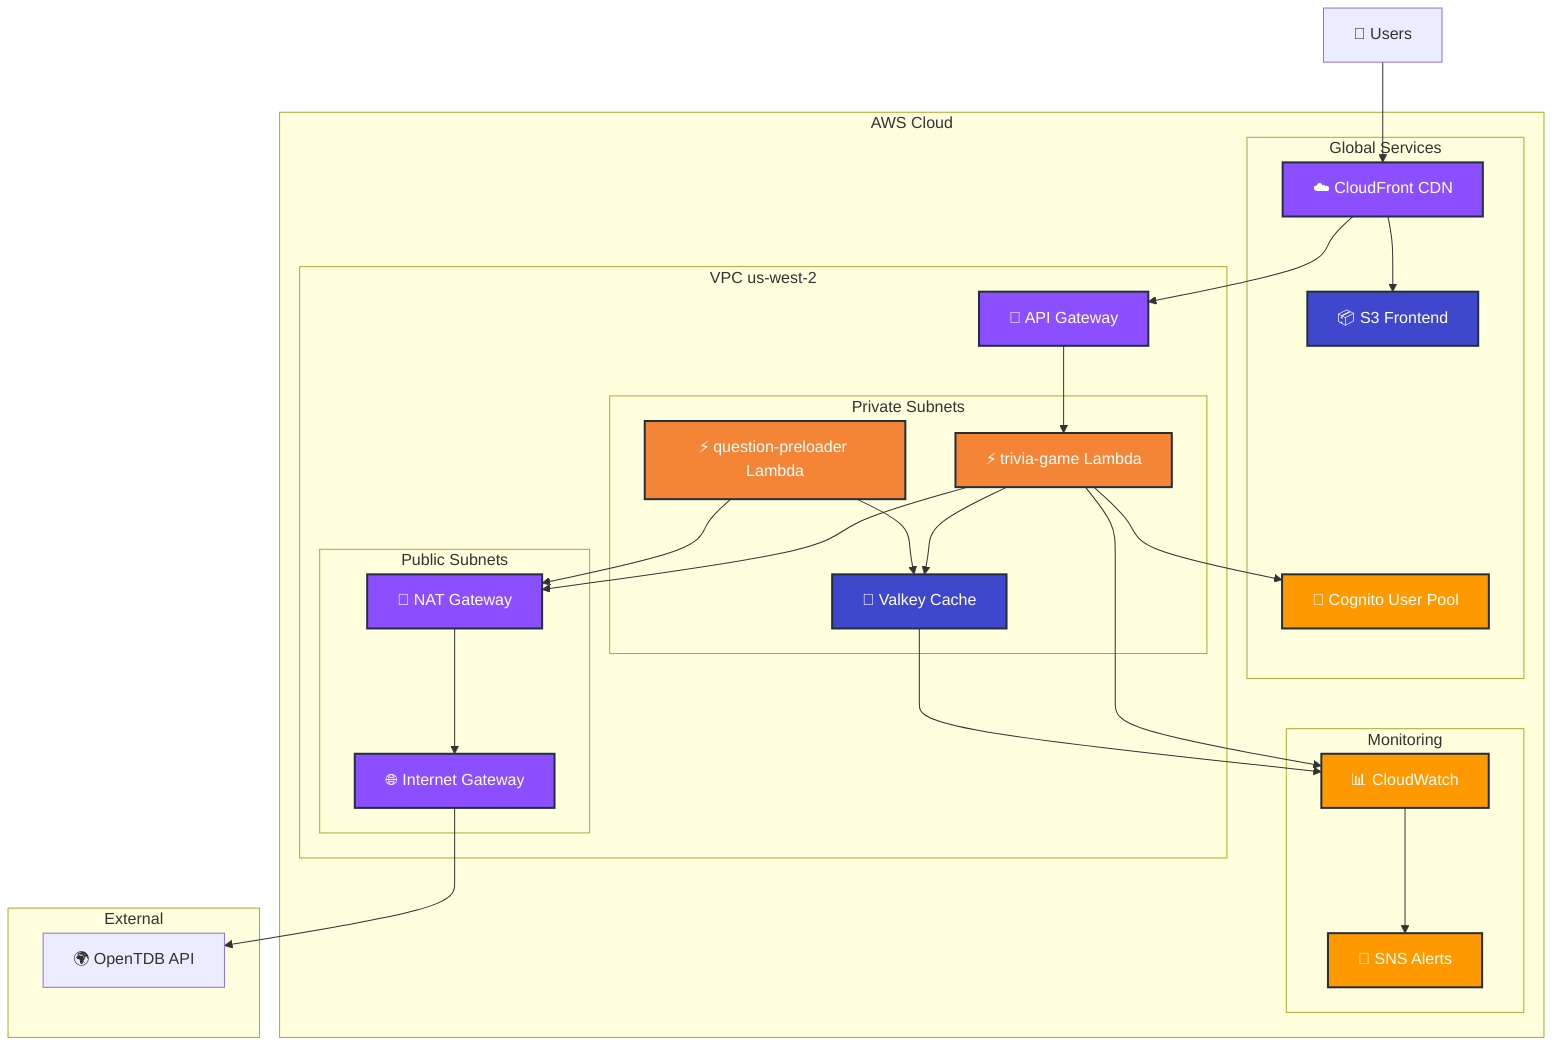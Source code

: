 graph TB
    Users[👥 Users] --> CloudFront[☁️ CloudFront CDN]
    
    subgraph "AWS Cloud"
        subgraph "Global Services"
            CloudFront --> S3[📦 S3 Frontend]
            Cognito[🔐 Cognito User Pool]
        end
        
        subgraph "VPC us-west-2"
            subgraph "Public Subnets"
                IGW[🌐 Internet Gateway]
                NAT[🔄 NAT Gateway]
            end
            
            subgraph "Private Subnets"
                Lambda1[⚡ trivia-game Lambda]
                Lambda2[⚡ question-preloader Lambda]
                Valkey[💾 Valkey Cache]
            end
            
            API[🔌 API Gateway]
        end
        
        subgraph "Monitoring"
            CloudWatch[📊 CloudWatch]
            SNS[📢 SNS Alerts]
        end
    end
    
    subgraph "External"
        OpenTDB[🌍 OpenTDB API]
    end
    
    %% Connections
    CloudFront --> API
    API --> Lambda1
    Lambda1 --> Valkey
    Lambda1 --> Cognito
    Lambda1 --> NAT
    Lambda2 --> NAT
    NAT --> IGW
    IGW --> OpenTDB
    Lambda2 --> Valkey
    Lambda1 --> CloudWatch
    CloudWatch --> SNS
    Valkey --> CloudWatch
    
    %% Styling
    classDef aws fill:#FF9900,stroke:#232F3E,stroke-width:2px,color:#fff
    classDef compute fill:#F58536,stroke:#232F3E,stroke-width:2px,color:#fff
    classDef storage fill:#3F48CC,stroke:#232F3E,stroke-width:2px,color:#fff
    classDef network fill:#8C4FFF,stroke:#232F3E,stroke-width:2px,color:#fff
    
    class CloudFront,API,IGW,NAT network
    class Lambda1,Lambda2 compute
    class S3,Valkey storage
    class Cognito,CloudWatch,SNS aws